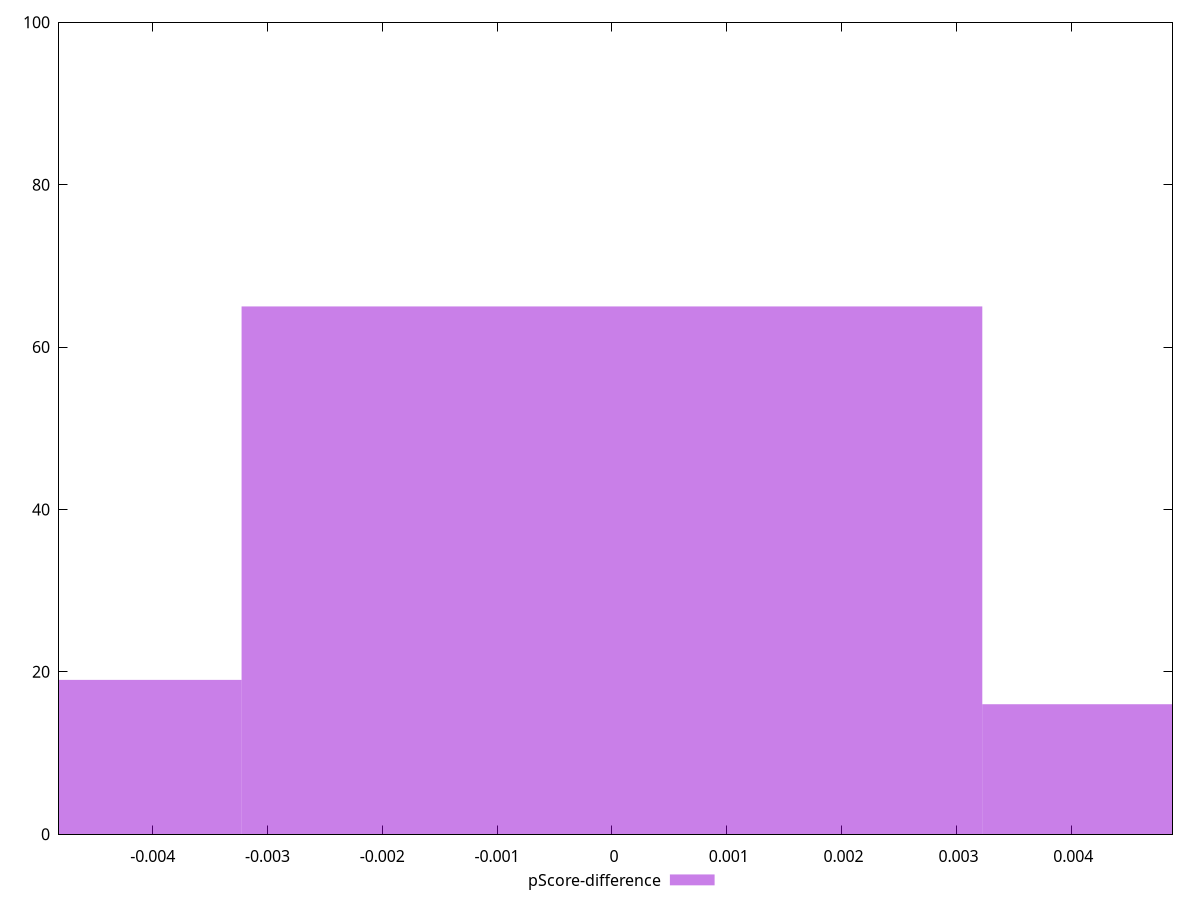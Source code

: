 reset

$pScoreDifference <<EOF
0 65
0.006451430869939898 16
-0.006451430869939898 19
EOF

set key outside below
set boxwidth 0.006451430869939898
set xrange [-0.004815851840021312:0.0048823026738905595]
set yrange [0:100]
set trange [0:100]
set style fill transparent solid 0.5 noborder
set terminal svg size 640, 490 enhanced background rgb 'white'
set output "reports/report_00033_2021-03-01T14-23-16.841Z/mainthread-work-breakdown/samples/astro/pScore-difference/histogram.svg"

plot $pScoreDifference title "pScore-difference" with boxes

reset
